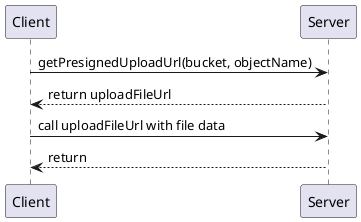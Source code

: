 @startuml Presigned Mechanism

participant Client
participant Server

Client -> Server: getPresignedUploadUrl(bucket, objectName)
Server --> Client: return uploadFileUrl

Client -> Server: call uploadFileUrl with file data
Server --> Client: return

@enduml
